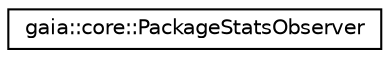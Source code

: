 digraph G
{
  edge [fontname="Helvetica",fontsize="10",labelfontname="Helvetica",labelfontsize="10"];
  node [fontname="Helvetica",fontsize="10",shape=record];
  rankdir=LR;
  Node1 [label="gaia::core::PackageStatsObserver",height=0.2,width=0.4,color="black", fillcolor="white", style="filled",URL="$de/d05/classgaia_1_1core_1_1_package_stats_observer.html",tooltip="To observer the condition of PackageStats."];
}
